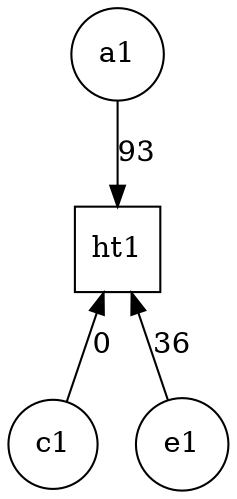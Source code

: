digraph G {
	splines = "FALSE";
	# Latents
	a1 [shape = circle];
	c1 [shape = circle];
	e1 [shape = circle];

	# Manifests
	ht1 [shape = square];
a1 -> ht1 [label = "93"];
c1 -> ht1 [label = "0"];
e1 -> ht1 [label = "36"];
	{rank = same;  ht1 };
	{rank = min;  a1 };
	{rank = max;  c1; e1 };

}